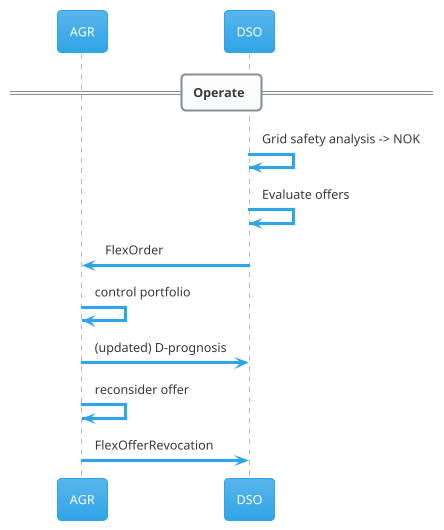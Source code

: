 @startuml
!theme cerulean

participant AGR
participant DSO

== Operate ==
DSO -> DSO: Grid safety analysis -> NOK
DSO -> DSO: Evaluate offers
AGR <- DSO: FlexOrder
AGR -> AGR: control portfolio
AGR -> DSO: (updated) D-prognosis
AGR -> AGR: reconsider offer
AGR -> DSO: FlexOfferRevocation

@enduml